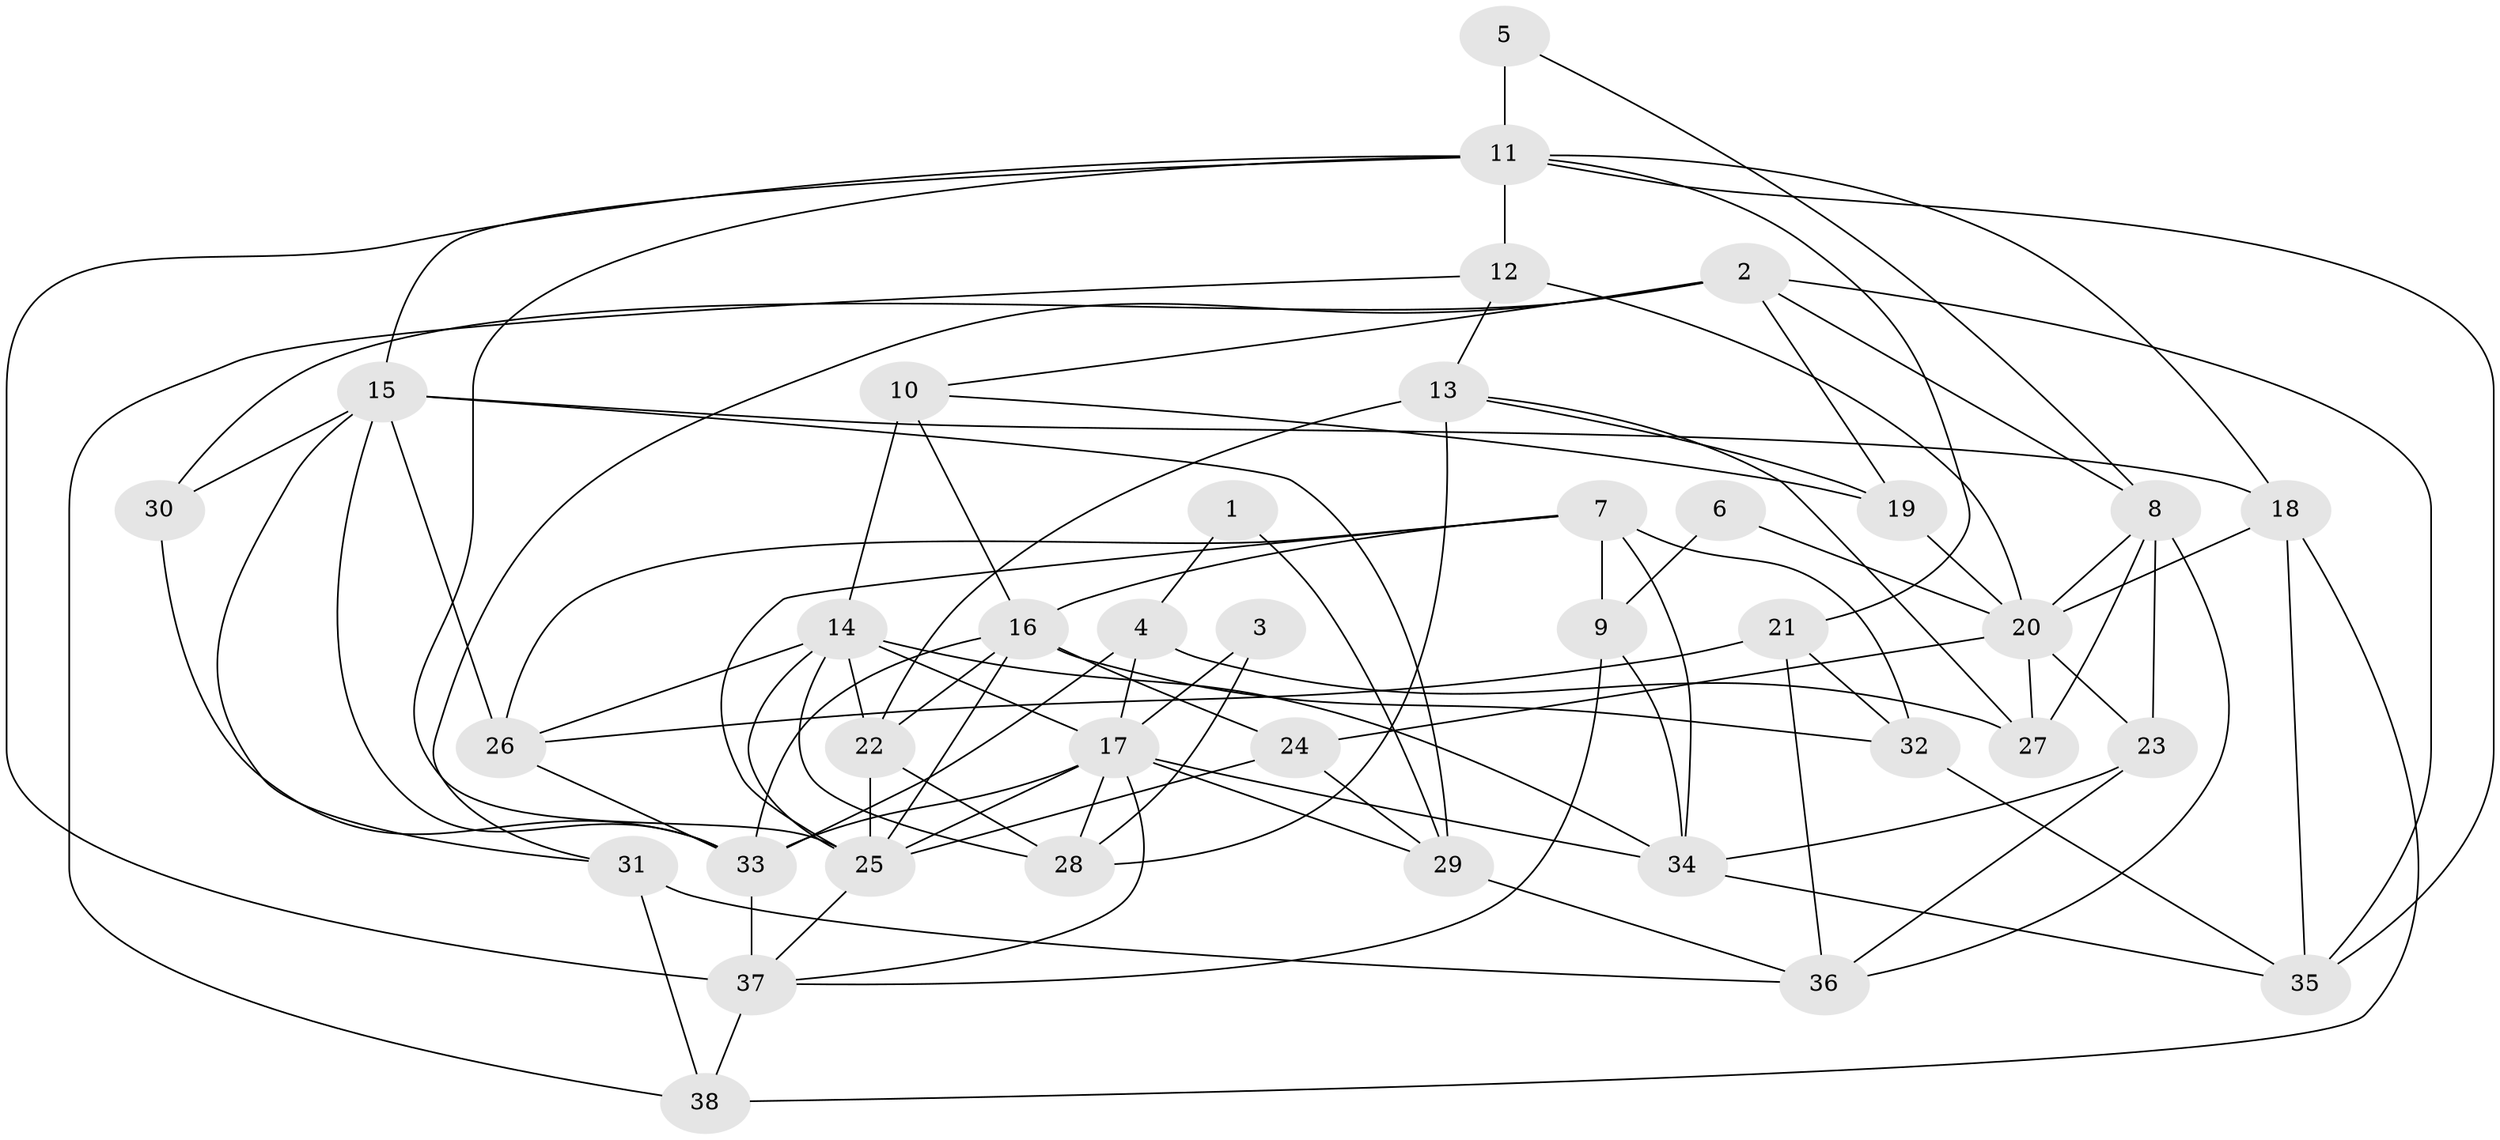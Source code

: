 // original degree distribution, {3: 0.2236842105263158, 4: 0.3157894736842105, 5: 0.19736842105263158, 6: 0.10526315789473684, 2: 0.13157894736842105, 7: 0.02631578947368421}
// Generated by graph-tools (version 1.1) at 2025/02/03/09/25 03:02:06]
// undirected, 38 vertices, 95 edges
graph export_dot {
graph [start="1"]
  node [color=gray90,style=filled];
  1;
  2;
  3;
  4;
  5;
  6;
  7;
  8;
  9;
  10;
  11;
  12;
  13;
  14;
  15;
  16;
  17;
  18;
  19;
  20;
  21;
  22;
  23;
  24;
  25;
  26;
  27;
  28;
  29;
  30;
  31;
  32;
  33;
  34;
  35;
  36;
  37;
  38;
  1 -- 4 [weight=1.0];
  1 -- 29 [weight=1.0];
  2 -- 8 [weight=1.0];
  2 -- 10 [weight=1.0];
  2 -- 19 [weight=1.0];
  2 -- 30 [weight=1.0];
  2 -- 31 [weight=1.0];
  2 -- 35 [weight=1.0];
  3 -- 17 [weight=1.0];
  3 -- 28 [weight=1.0];
  4 -- 17 [weight=1.0];
  4 -- 27 [weight=1.0];
  4 -- 33 [weight=2.0];
  5 -- 8 [weight=1.0];
  5 -- 11 [weight=2.0];
  6 -- 9 [weight=1.0];
  6 -- 20 [weight=2.0];
  7 -- 9 [weight=2.0];
  7 -- 16 [weight=1.0];
  7 -- 25 [weight=1.0];
  7 -- 26 [weight=2.0];
  7 -- 32 [weight=1.0];
  7 -- 34 [weight=1.0];
  8 -- 20 [weight=1.0];
  8 -- 23 [weight=1.0];
  8 -- 27 [weight=1.0];
  8 -- 36 [weight=1.0];
  9 -- 34 [weight=1.0];
  9 -- 37 [weight=1.0];
  10 -- 14 [weight=2.0];
  10 -- 16 [weight=1.0];
  10 -- 19 [weight=1.0];
  11 -- 12 [weight=2.0];
  11 -- 15 [weight=1.0];
  11 -- 18 [weight=1.0];
  11 -- 21 [weight=1.0];
  11 -- 25 [weight=1.0];
  11 -- 35 [weight=1.0];
  11 -- 37 [weight=1.0];
  12 -- 13 [weight=1.0];
  12 -- 20 [weight=1.0];
  12 -- 38 [weight=1.0];
  13 -- 19 [weight=1.0];
  13 -- 22 [weight=1.0];
  13 -- 27 [weight=1.0];
  13 -- 28 [weight=2.0];
  14 -- 17 [weight=1.0];
  14 -- 22 [weight=2.0];
  14 -- 25 [weight=1.0];
  14 -- 26 [weight=1.0];
  14 -- 28 [weight=1.0];
  14 -- 34 [weight=3.0];
  15 -- 18 [weight=1.0];
  15 -- 26 [weight=1.0];
  15 -- 29 [weight=1.0];
  15 -- 30 [weight=1.0];
  15 -- 31 [weight=1.0];
  15 -- 33 [weight=1.0];
  16 -- 22 [weight=1.0];
  16 -- 24 [weight=1.0];
  16 -- 25 [weight=1.0];
  16 -- 32 [weight=2.0];
  16 -- 33 [weight=1.0];
  17 -- 25 [weight=1.0];
  17 -- 28 [weight=1.0];
  17 -- 29 [weight=1.0];
  17 -- 33 [weight=1.0];
  17 -- 34 [weight=1.0];
  17 -- 37 [weight=1.0];
  18 -- 20 [weight=1.0];
  18 -- 35 [weight=2.0];
  18 -- 38 [weight=1.0];
  19 -- 20 [weight=2.0];
  20 -- 23 [weight=1.0];
  20 -- 24 [weight=1.0];
  20 -- 27 [weight=1.0];
  21 -- 26 [weight=1.0];
  21 -- 32 [weight=1.0];
  21 -- 36 [weight=2.0];
  22 -- 25 [weight=1.0];
  22 -- 28 [weight=1.0];
  23 -- 34 [weight=1.0];
  23 -- 36 [weight=1.0];
  24 -- 25 [weight=1.0];
  24 -- 29 [weight=1.0];
  25 -- 37 [weight=1.0];
  26 -- 33 [weight=1.0];
  29 -- 36 [weight=1.0];
  30 -- 33 [weight=1.0];
  31 -- 36 [weight=2.0];
  31 -- 38 [weight=1.0];
  32 -- 35 [weight=1.0];
  33 -- 37 [weight=2.0];
  34 -- 35 [weight=1.0];
  37 -- 38 [weight=1.0];
}
